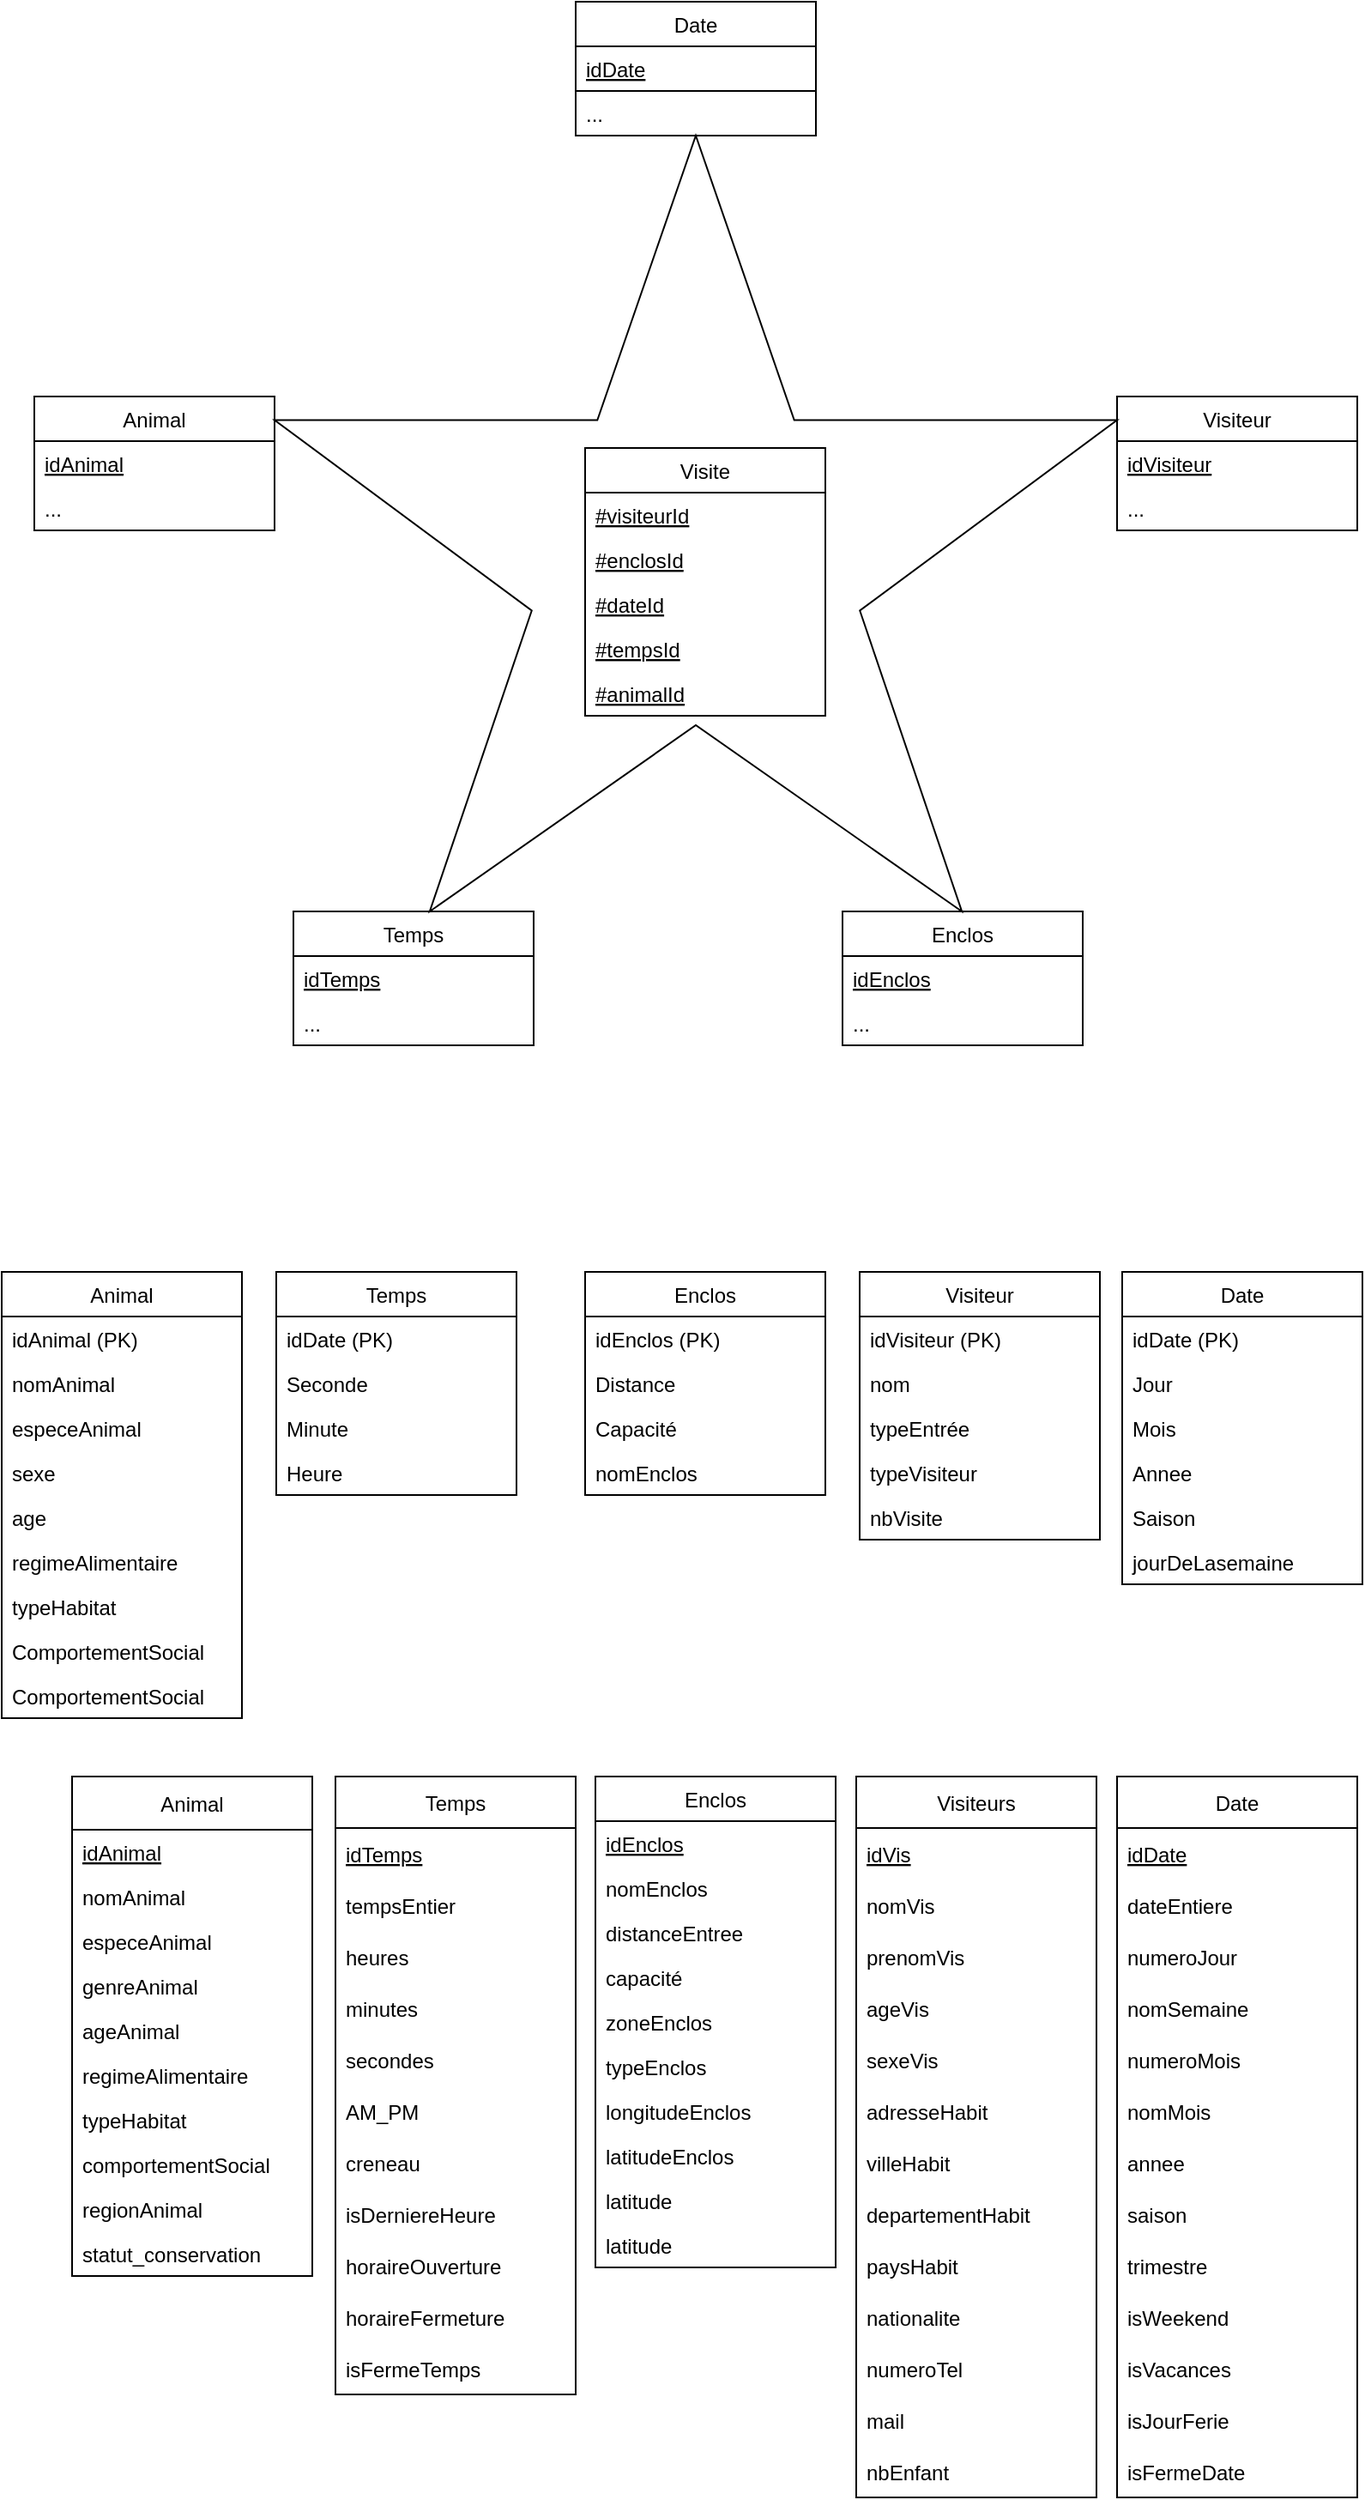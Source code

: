 <mxfile version="20.5.1" type="device"><diagram id="WjeRC_YlHoFSiE4CxA3s" name="Page-1"><mxGraphModel dx="951" dy="828" grid="0" gridSize="10" guides="1" tooltips="1" connect="1" arrows="1" fold="1" page="1" pageScale="1" pageWidth="827" pageHeight="1169" math="0" shadow="0"><root><mxCell id="0"/><mxCell id="1" parent="0"/><mxCell id="smk_McyCPcREbiRQaZVL-41" value="" style="verticalLabelPosition=bottom;verticalAlign=top;html=1;shape=mxgraph.basic.star" parent="1" vertex="1"><mxGeometry x="179" y="88" width="491" height="452" as="geometry"/></mxCell><mxCell id="smk_McyCPcREbiRQaZVL-1" value="Visite" style="swimlane;fontStyle=0;childLayout=stackLayout;horizontal=1;startSize=26;fillColor=none;horizontalStack=0;resizeParent=1;resizeParentMax=0;resizeLast=0;collapsible=1;marginBottom=0;" parent="1" vertex="1"><mxGeometry x="360" y="270" width="140" height="156" as="geometry"/></mxCell><mxCell id="smk_McyCPcREbiRQaZVL-2" value="#visiteurId" style="text;strokeColor=none;fillColor=none;align=left;verticalAlign=top;spacingLeft=4;spacingRight=4;overflow=hidden;rotatable=0;points=[[0,0.5],[1,0.5]];portConstraint=eastwest;fontStyle=4" parent="smk_McyCPcREbiRQaZVL-1" vertex="1"><mxGeometry y="26" width="140" height="26" as="geometry"/></mxCell><mxCell id="smk_McyCPcREbiRQaZVL-3" value="#enclosId" style="text;strokeColor=none;fillColor=none;align=left;verticalAlign=top;spacingLeft=4;spacingRight=4;overflow=hidden;rotatable=0;points=[[0,0.5],[1,0.5]];portConstraint=eastwest;fontStyle=4" parent="smk_McyCPcREbiRQaZVL-1" vertex="1"><mxGeometry y="52" width="140" height="26" as="geometry"/></mxCell><mxCell id="smk_McyCPcREbiRQaZVL-4" value="#dateId" style="text;strokeColor=none;fillColor=none;align=left;verticalAlign=top;spacingLeft=4;spacingRight=4;overflow=hidden;rotatable=0;points=[[0,0.5],[1,0.5]];portConstraint=eastwest;fontStyle=4" parent="smk_McyCPcREbiRQaZVL-1" vertex="1"><mxGeometry y="78" width="140" height="26" as="geometry"/></mxCell><mxCell id="smk_McyCPcREbiRQaZVL-39" value="#tempsId" style="text;strokeColor=none;fillColor=none;align=left;verticalAlign=top;spacingLeft=4;spacingRight=4;overflow=hidden;rotatable=0;points=[[0,0.5],[1,0.5]];portConstraint=eastwest;fontStyle=4" parent="smk_McyCPcREbiRQaZVL-1" vertex="1"><mxGeometry y="104" width="140" height="26" as="geometry"/></mxCell><mxCell id="smk_McyCPcREbiRQaZVL-40" value="#animalId" style="text;strokeColor=none;fillColor=none;align=left;verticalAlign=top;spacingLeft=4;spacingRight=4;overflow=hidden;rotatable=0;points=[[0,0.5],[1,0.5]];portConstraint=eastwest;fontStyle=4" parent="smk_McyCPcREbiRQaZVL-1" vertex="1"><mxGeometry y="130" width="140" height="26" as="geometry"/></mxCell><mxCell id="smk_McyCPcREbiRQaZVL-5" value="Animal" style="swimlane;fontStyle=0;childLayout=stackLayout;horizontal=1;startSize=26;fillColor=none;horizontalStack=0;resizeParent=1;resizeParentMax=0;resizeLast=0;collapsible=1;marginBottom=0;" parent="1" vertex="1"><mxGeometry x="39" y="240" width="140" height="78" as="geometry"><mxRectangle x="74" y="230" width="80" height="30" as="alternateBounds"/></mxGeometry></mxCell><mxCell id="smk_McyCPcREbiRQaZVL-6" value="idAnimal " style="text;strokeColor=none;fillColor=none;align=left;verticalAlign=top;spacingLeft=4;spacingRight=4;overflow=hidden;rotatable=0;points=[[0,0.5],[1,0.5]];portConstraint=eastwest;fontStyle=4" parent="smk_McyCPcREbiRQaZVL-5" vertex="1"><mxGeometry y="26" width="140" height="26" as="geometry"/></mxCell><mxCell id="smk_McyCPcREbiRQaZVL-76" value="..." style="text;strokeColor=none;fillColor=none;align=left;verticalAlign=top;spacingLeft=4;spacingRight=4;overflow=hidden;rotatable=0;points=[[0,0.5],[1,0.5]];portConstraint=eastwest;" parent="smk_McyCPcREbiRQaZVL-5" vertex="1"><mxGeometry y="52" width="140" height="26" as="geometry"/></mxCell><mxCell id="smk_McyCPcREbiRQaZVL-9" value="Visiteur" style="swimlane;fontStyle=0;childLayout=stackLayout;horizontal=1;startSize=26;fillColor=none;horizontalStack=0;resizeParent=1;resizeParentMax=0;resizeLast=0;collapsible=1;marginBottom=0;" parent="1" vertex="1"><mxGeometry x="670" y="240" width="140" height="78" as="geometry"/></mxCell><mxCell id="smk_McyCPcREbiRQaZVL-10" value="idVisiteur" style="text;strokeColor=none;fillColor=none;align=left;verticalAlign=top;spacingLeft=4;spacingRight=4;overflow=hidden;rotatable=0;points=[[0,0.5],[1,0.5]];portConstraint=eastwest;fontStyle=4" parent="smk_McyCPcREbiRQaZVL-9" vertex="1"><mxGeometry y="26" width="140" height="26" as="geometry"/></mxCell><mxCell id="smk_McyCPcREbiRQaZVL-11" value="..." style="text;strokeColor=none;fillColor=none;align=left;verticalAlign=top;spacingLeft=4;spacingRight=4;overflow=hidden;rotatable=0;points=[[0,0.5],[1,0.5]];portConstraint=eastwest;" parent="smk_McyCPcREbiRQaZVL-9" vertex="1"><mxGeometry y="52" width="140" height="26" as="geometry"/></mxCell><mxCell id="smk_McyCPcREbiRQaZVL-13" value="Enclos" style="swimlane;fontStyle=0;childLayout=stackLayout;horizontal=1;startSize=26;fillColor=none;horizontalStack=0;resizeParent=1;resizeParentMax=0;resizeLast=0;collapsible=1;marginBottom=0;" parent="1" vertex="1"><mxGeometry x="510" y="540" width="140" height="78" as="geometry"/></mxCell><mxCell id="smk_McyCPcREbiRQaZVL-14" value="idEnclos" style="text;strokeColor=none;fillColor=none;align=left;verticalAlign=top;spacingLeft=4;spacingRight=4;overflow=hidden;rotatable=0;points=[[0,0.5],[1,0.5]];portConstraint=eastwest;fontStyle=4" parent="smk_McyCPcREbiRQaZVL-13" vertex="1"><mxGeometry y="26" width="140" height="26" as="geometry"/></mxCell><mxCell id="smk_McyCPcREbiRQaZVL-16" value="..." style="text;strokeColor=none;fillColor=none;align=left;verticalAlign=top;spacingLeft=4;spacingRight=4;overflow=hidden;rotatable=0;points=[[0,0.5],[1,0.5]];portConstraint=eastwest;" parent="smk_McyCPcREbiRQaZVL-13" vertex="1"><mxGeometry y="52" width="140" height="26" as="geometry"/></mxCell><mxCell id="smk_McyCPcREbiRQaZVL-17" value="Temps" style="swimlane;fontStyle=0;childLayout=stackLayout;horizontal=1;startSize=26;fillColor=none;horizontalStack=0;resizeParent=1;resizeParentMax=0;resizeLast=0;collapsible=1;marginBottom=0;" parent="1" vertex="1"><mxGeometry x="190" y="540" width="140" height="78" as="geometry"/></mxCell><mxCell id="smk_McyCPcREbiRQaZVL-18" value="idTemps" style="text;strokeColor=none;fillColor=none;align=left;verticalAlign=top;spacingLeft=4;spacingRight=4;overflow=hidden;rotatable=0;points=[[0,0.5],[1,0.5]];portConstraint=eastwest;fontStyle=4" parent="smk_McyCPcREbiRQaZVL-17" vertex="1"><mxGeometry y="26" width="140" height="26" as="geometry"/></mxCell><mxCell id="smk_McyCPcREbiRQaZVL-19" value="..." style="text;strokeColor=none;fillColor=none;align=left;verticalAlign=top;spacingLeft=4;spacingRight=4;overflow=hidden;rotatable=0;points=[[0,0.5],[1,0.5]];portConstraint=eastwest;" parent="smk_McyCPcREbiRQaZVL-17" vertex="1"><mxGeometry y="52" width="140" height="26" as="geometry"/></mxCell><mxCell id="smk_McyCPcREbiRQaZVL-21" value="Date" style="swimlane;fontStyle=0;childLayout=stackLayout;horizontal=1;startSize=26;fillColor=none;horizontalStack=0;resizeParent=1;resizeParentMax=0;resizeLast=0;collapsible=1;marginBottom=0;" parent="1" vertex="1"><mxGeometry x="354.5" y="10" width="140" height="78" as="geometry"><mxRectangle x="550" y="20" width="70" height="30" as="alternateBounds"/></mxGeometry></mxCell><mxCell id="smk_McyCPcREbiRQaZVL-22" value="idDate" style="text;strokeColor=#000000;fillColor=none;align=left;verticalAlign=top;spacingLeft=4;spacingRight=4;overflow=hidden;rotatable=0;points=[[0,0.5],[1,0.5]];portConstraint=eastwest;fontStyle=4" parent="smk_McyCPcREbiRQaZVL-21" vertex="1"><mxGeometry y="26" width="140" height="26" as="geometry"/></mxCell><mxCell id="smk_McyCPcREbiRQaZVL-75" value="..." style="text;strokeColor=none;fillColor=none;align=left;verticalAlign=top;spacingLeft=4;spacingRight=4;overflow=hidden;rotatable=0;points=[[0,0.5],[1,0.5]];portConstraint=eastwest;" parent="smk_McyCPcREbiRQaZVL-21" vertex="1"><mxGeometry y="52" width="140" height="26" as="geometry"/></mxCell><mxCell id="smk_McyCPcREbiRQaZVL-42" value="Animal" style="swimlane;fontStyle=0;childLayout=stackLayout;horizontal=1;startSize=26;fillColor=none;horizontalStack=0;resizeParent=1;resizeParentMax=0;resizeLast=0;collapsible=1;marginBottom=0;" parent="1" vertex="1"><mxGeometry x="20" y="750" width="140" height="260" as="geometry"><mxRectangle x="74" y="230" width="80" height="30" as="alternateBounds"/></mxGeometry></mxCell><mxCell id="smk_McyCPcREbiRQaZVL-43" value="idAnimal (PK)                    " style="text;strokeColor=none;fillColor=none;align=left;verticalAlign=top;spacingLeft=4;spacingRight=4;overflow=hidden;rotatable=0;points=[[0,0.5],[1,0.5]];portConstraint=eastwest;" parent="smk_McyCPcREbiRQaZVL-42" vertex="1"><mxGeometry y="26" width="140" height="26" as="geometry"/></mxCell><mxCell id="smk_McyCPcREbiRQaZVL-44" value="nomAnimal        " style="text;strokeColor=none;fillColor=none;align=left;verticalAlign=top;spacingLeft=4;spacingRight=4;overflow=hidden;rotatable=0;points=[[0,0.5],[1,0.5]];portConstraint=eastwest;" parent="smk_McyCPcREbiRQaZVL-42" vertex="1"><mxGeometry y="52" width="140" height="26" as="geometry"/></mxCell><mxCell id="smk_McyCPcREbiRQaZVL-45" value="especeAnimal        " style="text;strokeColor=none;fillColor=none;align=left;verticalAlign=top;spacingLeft=4;spacingRight=4;overflow=hidden;rotatable=0;points=[[0,0.5],[1,0.5]];portConstraint=eastwest;" parent="smk_McyCPcREbiRQaZVL-42" vertex="1"><mxGeometry y="78" width="140" height="26" as="geometry"/></mxCell><mxCell id="smk_McyCPcREbiRQaZVL-46" value="sexe    " style="text;strokeColor=none;fillColor=none;align=left;verticalAlign=top;spacingLeft=4;spacingRight=4;overflow=hidden;rotatable=0;points=[[0,0.5],[1,0.5]];portConstraint=eastwest;" parent="smk_McyCPcREbiRQaZVL-42" vertex="1"><mxGeometry y="104" width="140" height="26" as="geometry"/></mxCell><mxCell id="smk_McyCPcREbiRQaZVL-47" value="age    " style="text;strokeColor=none;fillColor=none;align=left;verticalAlign=top;spacingLeft=4;spacingRight=4;overflow=hidden;rotatable=0;points=[[0,0.5],[1,0.5]];portConstraint=eastwest;" parent="smk_McyCPcREbiRQaZVL-42" vertex="1"><mxGeometry y="130" width="140" height="26" as="geometry"/></mxCell><mxCell id="smk_McyCPcREbiRQaZVL-48" value="regimeAlimentaire    " style="text;strokeColor=none;fillColor=none;align=left;verticalAlign=top;spacingLeft=4;spacingRight=4;overflow=hidden;rotatable=0;points=[[0,0.5],[1,0.5]];portConstraint=eastwest;" parent="smk_McyCPcREbiRQaZVL-42" vertex="1"><mxGeometry y="156" width="140" height="26" as="geometry"/></mxCell><mxCell id="smk_McyCPcREbiRQaZVL-49" value="typeHabitat" style="text;strokeColor=none;fillColor=none;align=left;verticalAlign=top;spacingLeft=4;spacingRight=4;overflow=hidden;rotatable=0;points=[[0,0.5],[1,0.5]];portConstraint=eastwest;" parent="smk_McyCPcREbiRQaZVL-42" vertex="1"><mxGeometry y="182" width="140" height="26" as="geometry"/></mxCell><mxCell id="smk_McyCPcREbiRQaZVL-50" value="ComportementSocial" style="text;strokeColor=none;fillColor=none;align=left;verticalAlign=top;spacingLeft=4;spacingRight=4;overflow=hidden;rotatable=0;points=[[0,0.5],[1,0.5]];portConstraint=eastwest;" parent="smk_McyCPcREbiRQaZVL-42" vertex="1"><mxGeometry y="208" width="140" height="26" as="geometry"/></mxCell><mxCell id="smk_McyCPcREbiRQaZVL-77" value="ComportementSocial" style="text;strokeColor=none;fillColor=none;align=left;verticalAlign=top;spacingLeft=4;spacingRight=4;overflow=hidden;rotatable=0;points=[[0,0.5],[1,0.5]];portConstraint=eastwest;" parent="smk_McyCPcREbiRQaZVL-42" vertex="1"><mxGeometry y="234" width="140" height="26" as="geometry"/></mxCell><mxCell id="smk_McyCPcREbiRQaZVL-51" value="Temps" style="swimlane;fontStyle=0;childLayout=stackLayout;horizontal=1;startSize=26;fillColor=none;horizontalStack=0;resizeParent=1;resizeParentMax=0;resizeLast=0;collapsible=1;marginBottom=0;" parent="1" vertex="1"><mxGeometry x="180" y="750" width="140" height="130" as="geometry"/></mxCell><mxCell id="smk_McyCPcREbiRQaZVL-52" value="idDate (PK)" style="text;strokeColor=none;fillColor=none;align=left;verticalAlign=top;spacingLeft=4;spacingRight=4;overflow=hidden;rotatable=0;points=[[0,0.5],[1,0.5]];portConstraint=eastwest;" parent="smk_McyCPcREbiRQaZVL-51" vertex="1"><mxGeometry y="26" width="140" height="26" as="geometry"/></mxCell><mxCell id="smk_McyCPcREbiRQaZVL-53" value="Seconde    " style="text;strokeColor=none;fillColor=none;align=left;verticalAlign=top;spacingLeft=4;spacingRight=4;overflow=hidden;rotatable=0;points=[[0,0.5],[1,0.5]];portConstraint=eastwest;" parent="smk_McyCPcREbiRQaZVL-51" vertex="1"><mxGeometry y="52" width="140" height="26" as="geometry"/></mxCell><mxCell id="smk_McyCPcREbiRQaZVL-54" value="Minute" style="text;strokeColor=none;fillColor=none;align=left;verticalAlign=top;spacingLeft=4;spacingRight=4;overflow=hidden;rotatable=0;points=[[0,0.5],[1,0.5]];portConstraint=eastwest;" parent="smk_McyCPcREbiRQaZVL-51" vertex="1"><mxGeometry y="78" width="140" height="26" as="geometry"/></mxCell><mxCell id="smk_McyCPcREbiRQaZVL-55" value="Heure" style="text;strokeColor=none;fillColor=none;align=left;verticalAlign=top;spacingLeft=4;spacingRight=4;overflow=hidden;rotatable=0;points=[[0,0.5],[1,0.5]];portConstraint=eastwest;" parent="smk_McyCPcREbiRQaZVL-51" vertex="1"><mxGeometry y="104" width="140" height="26" as="geometry"/></mxCell><mxCell id="smk_McyCPcREbiRQaZVL-56" value="Enclos" style="swimlane;fontStyle=0;childLayout=stackLayout;horizontal=1;startSize=26;fillColor=none;horizontalStack=0;resizeParent=1;resizeParentMax=0;resizeLast=0;collapsible=1;marginBottom=0;" parent="1" vertex="1"><mxGeometry x="360" y="750" width="140" height="130" as="geometry"/></mxCell><mxCell id="smk_McyCPcREbiRQaZVL-57" value="idEnclos (PK)" style="text;strokeColor=none;fillColor=none;align=left;verticalAlign=top;spacingLeft=4;spacingRight=4;overflow=hidden;rotatable=0;points=[[0,0.5],[1,0.5]];portConstraint=eastwest;" parent="smk_McyCPcREbiRQaZVL-56" vertex="1"><mxGeometry y="26" width="140" height="26" as="geometry"/></mxCell><mxCell id="smk_McyCPcREbiRQaZVL-58" value="Distance" style="text;strokeColor=none;fillColor=none;align=left;verticalAlign=top;spacingLeft=4;spacingRight=4;overflow=hidden;rotatable=0;points=[[0,0.5],[1,0.5]];portConstraint=eastwest;" parent="smk_McyCPcREbiRQaZVL-56" vertex="1"><mxGeometry y="52" width="140" height="26" as="geometry"/></mxCell><mxCell id="smk_McyCPcREbiRQaZVL-59" value="Capacité" style="text;strokeColor=none;fillColor=none;align=left;verticalAlign=top;spacingLeft=4;spacingRight=4;overflow=hidden;rotatable=0;points=[[0,0.5],[1,0.5]];portConstraint=eastwest;" parent="smk_McyCPcREbiRQaZVL-56" vertex="1"><mxGeometry y="78" width="140" height="26" as="geometry"/></mxCell><mxCell id="smk_McyCPcREbiRQaZVL-60" value="nomEnclos" style="text;strokeColor=none;fillColor=none;align=left;verticalAlign=top;spacingLeft=4;spacingRight=4;overflow=hidden;rotatable=0;points=[[0,0.5],[1,0.5]];portConstraint=eastwest;" parent="smk_McyCPcREbiRQaZVL-56" vertex="1"><mxGeometry y="104" width="140" height="26" as="geometry"/></mxCell><mxCell id="smk_McyCPcREbiRQaZVL-61" value="Visiteur" style="swimlane;fontStyle=0;childLayout=stackLayout;horizontal=1;startSize=26;fillColor=none;horizontalStack=0;resizeParent=1;resizeParentMax=0;resizeLast=0;collapsible=1;marginBottom=0;" parent="1" vertex="1"><mxGeometry x="520" y="750" width="140" height="156" as="geometry"/></mxCell><mxCell id="smk_McyCPcREbiRQaZVL-62" value="idVisiteur (PK)" style="text;strokeColor=none;fillColor=none;align=left;verticalAlign=top;spacingLeft=4;spacingRight=4;overflow=hidden;rotatable=0;points=[[0,0.5],[1,0.5]];portConstraint=eastwest;" parent="smk_McyCPcREbiRQaZVL-61" vertex="1"><mxGeometry y="26" width="140" height="26" as="geometry"/></mxCell><mxCell id="smk_McyCPcREbiRQaZVL-63" value="nom" style="text;strokeColor=none;fillColor=none;align=left;verticalAlign=top;spacingLeft=4;spacingRight=4;overflow=hidden;rotatable=0;points=[[0,0.5],[1,0.5]];portConstraint=eastwest;" parent="smk_McyCPcREbiRQaZVL-61" vertex="1"><mxGeometry y="52" width="140" height="26" as="geometry"/></mxCell><mxCell id="smk_McyCPcREbiRQaZVL-64" value="typeEntrée" style="text;strokeColor=none;fillColor=none;align=left;verticalAlign=top;spacingLeft=4;spacingRight=4;overflow=hidden;rotatable=0;points=[[0,0.5],[1,0.5]];portConstraint=eastwest;" parent="smk_McyCPcREbiRQaZVL-61" vertex="1"><mxGeometry y="78" width="140" height="26" as="geometry"/></mxCell><mxCell id="smk_McyCPcREbiRQaZVL-65" value="typeVisiteur" style="text;strokeColor=none;fillColor=none;align=left;verticalAlign=top;spacingLeft=4;spacingRight=4;overflow=hidden;rotatable=0;points=[[0,0.5],[1,0.5]];portConstraint=eastwest;" parent="smk_McyCPcREbiRQaZVL-61" vertex="1"><mxGeometry y="104" width="140" height="26" as="geometry"/></mxCell><mxCell id="smk_McyCPcREbiRQaZVL-66" value="nbVisite" style="text;strokeColor=none;fillColor=none;align=left;verticalAlign=top;spacingLeft=4;spacingRight=4;overflow=hidden;rotatable=0;points=[[0,0.5],[1,0.5]];portConstraint=eastwest;" parent="smk_McyCPcREbiRQaZVL-61" vertex="1"><mxGeometry y="130" width="140" height="26" as="geometry"/></mxCell><mxCell id="smk_McyCPcREbiRQaZVL-67" value="Date" style="swimlane;fontStyle=0;childLayout=stackLayout;horizontal=1;startSize=26;fillColor=none;horizontalStack=0;resizeParent=1;resizeParentMax=0;resizeLast=0;collapsible=1;marginBottom=0;" parent="1" vertex="1"><mxGeometry x="673" y="750" width="140" height="182" as="geometry"><mxRectangle x="550" y="20" width="70" height="30" as="alternateBounds"/></mxGeometry></mxCell><mxCell id="smk_McyCPcREbiRQaZVL-68" value="idDate (PK)" style="text;strokeColor=none;fillColor=none;align=left;verticalAlign=top;spacingLeft=4;spacingRight=4;overflow=hidden;rotatable=0;points=[[0,0.5],[1,0.5]];portConstraint=eastwest;" parent="smk_McyCPcREbiRQaZVL-67" vertex="1"><mxGeometry y="26" width="140" height="26" as="geometry"/></mxCell><mxCell id="smk_McyCPcREbiRQaZVL-69" value="Jour" style="text;strokeColor=none;fillColor=none;align=left;verticalAlign=top;spacingLeft=4;spacingRight=4;overflow=hidden;rotatable=0;points=[[0,0.5],[1,0.5]];portConstraint=eastwest;" parent="smk_McyCPcREbiRQaZVL-67" vertex="1"><mxGeometry y="52" width="140" height="26" as="geometry"/></mxCell><mxCell id="smk_McyCPcREbiRQaZVL-70" value="Mois" style="text;strokeColor=none;fillColor=none;align=left;verticalAlign=top;spacingLeft=4;spacingRight=4;overflow=hidden;rotatable=0;points=[[0,0.5],[1,0.5]];portConstraint=eastwest;" parent="smk_McyCPcREbiRQaZVL-67" vertex="1"><mxGeometry y="78" width="140" height="26" as="geometry"/></mxCell><mxCell id="smk_McyCPcREbiRQaZVL-71" value="Annee" style="text;strokeColor=none;fillColor=none;align=left;verticalAlign=top;spacingLeft=4;spacingRight=4;overflow=hidden;rotatable=0;points=[[0,0.5],[1,0.5]];portConstraint=eastwest;" parent="smk_McyCPcREbiRQaZVL-67" vertex="1"><mxGeometry y="104" width="140" height="26" as="geometry"/></mxCell><mxCell id="smk_McyCPcREbiRQaZVL-72" value="Saison" style="text;strokeColor=none;fillColor=none;align=left;verticalAlign=top;spacingLeft=4;spacingRight=4;overflow=hidden;rotatable=0;points=[[0,0.5],[1,0.5]];portConstraint=eastwest;" parent="smk_McyCPcREbiRQaZVL-67" vertex="1"><mxGeometry y="130" width="140" height="26" as="geometry"/></mxCell><mxCell id="smk_McyCPcREbiRQaZVL-73" value="jourDeLasemaine" style="text;strokeColor=none;fillColor=none;align=left;verticalAlign=top;spacingLeft=4;spacingRight=4;overflow=hidden;rotatable=0;points=[[0,0.5],[1,0.5]];portConstraint=eastwest;" parent="smk_McyCPcREbiRQaZVL-67" vertex="1"><mxGeometry y="156" width="140" height="26" as="geometry"/></mxCell><mxCell id="XWoLZw1tK3ANZWXKxOsV-2" value="Date" style="swimlane;fontStyle=0;childLayout=stackLayout;horizontal=1;startSize=30;horizontalStack=0;resizeParent=1;resizeParentMax=0;resizeLast=0;collapsible=1;marginBottom=0;" vertex="1" parent="1"><mxGeometry x="670" y="1044" width="140" height="420" as="geometry"/></mxCell><mxCell id="XWoLZw1tK3ANZWXKxOsV-3" value="idDate" style="text;strokeColor=none;fillColor=none;align=left;verticalAlign=middle;spacingLeft=4;spacingRight=4;overflow=hidden;points=[[0,0.5],[1,0.5]];portConstraint=eastwest;rotatable=0;fontStyle=4" vertex="1" parent="XWoLZw1tK3ANZWXKxOsV-2"><mxGeometry y="30" width="140" height="30" as="geometry"/></mxCell><mxCell id="XWoLZw1tK3ANZWXKxOsV-4" value="dateEntiere" style="text;strokeColor=none;fillColor=none;align=left;verticalAlign=middle;spacingLeft=4;spacingRight=4;overflow=hidden;points=[[0,0.5],[1,0.5]];portConstraint=eastwest;rotatable=0;fontStyle=0" vertex="1" parent="XWoLZw1tK3ANZWXKxOsV-2"><mxGeometry y="60" width="140" height="30" as="geometry"/></mxCell><mxCell id="XWoLZw1tK3ANZWXKxOsV-5" value="numeroJour" style="text;strokeColor=none;fillColor=none;align=left;verticalAlign=middle;spacingLeft=4;spacingRight=4;overflow=hidden;points=[[0,0.5],[1,0.5]];portConstraint=eastwest;rotatable=0;" vertex="1" parent="XWoLZw1tK3ANZWXKxOsV-2"><mxGeometry y="90" width="140" height="30" as="geometry"/></mxCell><mxCell id="XWoLZw1tK3ANZWXKxOsV-6" value="nomSemaine" style="text;strokeColor=none;fillColor=none;align=left;verticalAlign=middle;spacingLeft=4;spacingRight=4;overflow=hidden;points=[[0,0.5],[1,0.5]];portConstraint=eastwest;rotatable=0;" vertex="1" parent="XWoLZw1tK3ANZWXKxOsV-2"><mxGeometry y="120" width="140" height="30" as="geometry"/></mxCell><mxCell id="XWoLZw1tK3ANZWXKxOsV-7" value="numeroMois" style="text;strokeColor=none;fillColor=none;align=left;verticalAlign=middle;spacingLeft=4;spacingRight=4;overflow=hidden;points=[[0,0.5],[1,0.5]];portConstraint=eastwest;rotatable=0;" vertex="1" parent="XWoLZw1tK3ANZWXKxOsV-2"><mxGeometry y="150" width="140" height="30" as="geometry"/></mxCell><mxCell id="XWoLZw1tK3ANZWXKxOsV-8" value="nomMois" style="text;strokeColor=none;fillColor=none;align=left;verticalAlign=middle;spacingLeft=4;spacingRight=4;overflow=hidden;points=[[0,0.5],[1,0.5]];portConstraint=eastwest;rotatable=0;" vertex="1" parent="XWoLZw1tK3ANZWXKxOsV-2"><mxGeometry y="180" width="140" height="30" as="geometry"/></mxCell><mxCell id="XWoLZw1tK3ANZWXKxOsV-9" value="annee" style="text;strokeColor=none;fillColor=none;align=left;verticalAlign=middle;spacingLeft=4;spacingRight=4;overflow=hidden;points=[[0,0.5],[1,0.5]];portConstraint=eastwest;rotatable=0;" vertex="1" parent="XWoLZw1tK3ANZWXKxOsV-2"><mxGeometry y="210" width="140" height="30" as="geometry"/></mxCell><mxCell id="XWoLZw1tK3ANZWXKxOsV-10" value="saison" style="text;strokeColor=none;fillColor=none;align=left;verticalAlign=middle;spacingLeft=4;spacingRight=4;overflow=hidden;points=[[0,0.5],[1,0.5]];portConstraint=eastwest;rotatable=0;" vertex="1" parent="XWoLZw1tK3ANZWXKxOsV-2"><mxGeometry y="240" width="140" height="30" as="geometry"/></mxCell><mxCell id="XWoLZw1tK3ANZWXKxOsV-11" value="trimestre" style="text;strokeColor=none;fillColor=none;align=left;verticalAlign=middle;spacingLeft=4;spacingRight=4;overflow=hidden;points=[[0,0.5],[1,0.5]];portConstraint=eastwest;rotatable=0;" vertex="1" parent="XWoLZw1tK3ANZWXKxOsV-2"><mxGeometry y="270" width="140" height="30" as="geometry"/></mxCell><mxCell id="XWoLZw1tK3ANZWXKxOsV-12" value="isWeekend" style="text;strokeColor=none;fillColor=none;align=left;verticalAlign=middle;spacingLeft=4;spacingRight=4;overflow=hidden;points=[[0,0.5],[1,0.5]];portConstraint=eastwest;rotatable=0;" vertex="1" parent="XWoLZw1tK3ANZWXKxOsV-2"><mxGeometry y="300" width="140" height="30" as="geometry"/></mxCell><mxCell id="XWoLZw1tK3ANZWXKxOsV-13" value="isVacances" style="text;strokeColor=none;fillColor=none;align=left;verticalAlign=middle;spacingLeft=4;spacingRight=4;overflow=hidden;points=[[0,0.5],[1,0.5]];portConstraint=eastwest;rotatable=0;" vertex="1" parent="XWoLZw1tK3ANZWXKxOsV-2"><mxGeometry y="330" width="140" height="30" as="geometry"/></mxCell><mxCell id="XWoLZw1tK3ANZWXKxOsV-14" value="isJourFerie" style="text;strokeColor=none;fillColor=none;align=left;verticalAlign=middle;spacingLeft=4;spacingRight=4;overflow=hidden;points=[[0,0.5],[1,0.5]];portConstraint=eastwest;rotatable=0;" vertex="1" parent="XWoLZw1tK3ANZWXKxOsV-2"><mxGeometry y="360" width="140" height="30" as="geometry"/></mxCell><mxCell id="XWoLZw1tK3ANZWXKxOsV-15" value="isFermeDate" style="text;strokeColor=none;fillColor=none;align=left;verticalAlign=middle;spacingLeft=4;spacingRight=4;overflow=hidden;points=[[0,0.5],[1,0.5]];portConstraint=eastwest;rotatable=0;" vertex="1" parent="XWoLZw1tK3ANZWXKxOsV-2"><mxGeometry y="390" width="140" height="30" as="geometry"/></mxCell><mxCell id="XWoLZw1tK3ANZWXKxOsV-16" value="Temps" style="swimlane;fontStyle=0;childLayout=stackLayout;horizontal=1;startSize=30;horizontalStack=0;resizeParent=1;resizeParentMax=0;resizeLast=0;collapsible=1;marginBottom=0;" vertex="1" parent="1"><mxGeometry x="214.5" y="1044" width="140" height="360" as="geometry"/></mxCell><mxCell id="XWoLZw1tK3ANZWXKxOsV-17" value="idTemps" style="text;strokeColor=none;fillColor=none;align=left;verticalAlign=middle;spacingLeft=4;spacingRight=4;overflow=hidden;points=[[0,0.5],[1,0.5]];portConstraint=eastwest;rotatable=0;fontStyle=4" vertex="1" parent="XWoLZw1tK3ANZWXKxOsV-16"><mxGeometry y="30" width="140" height="30" as="geometry"/></mxCell><mxCell id="XWoLZw1tK3ANZWXKxOsV-18" value="tempsEntier" style="text;strokeColor=none;fillColor=none;align=left;verticalAlign=middle;spacingLeft=4;spacingRight=4;overflow=hidden;points=[[0,0.5],[1,0.5]];portConstraint=eastwest;rotatable=0;" vertex="1" parent="XWoLZw1tK3ANZWXKxOsV-16"><mxGeometry y="60" width="140" height="30" as="geometry"/></mxCell><mxCell id="XWoLZw1tK3ANZWXKxOsV-19" value="heures" style="text;strokeColor=none;fillColor=none;align=left;verticalAlign=middle;spacingLeft=4;spacingRight=4;overflow=hidden;points=[[0,0.5],[1,0.5]];portConstraint=eastwest;rotatable=0;" vertex="1" parent="XWoLZw1tK3ANZWXKxOsV-16"><mxGeometry y="90" width="140" height="30" as="geometry"/></mxCell><mxCell id="XWoLZw1tK3ANZWXKxOsV-20" value="minutes" style="text;strokeColor=none;fillColor=none;align=left;verticalAlign=middle;spacingLeft=4;spacingRight=4;overflow=hidden;points=[[0,0.5],[1,0.5]];portConstraint=eastwest;rotatable=0;" vertex="1" parent="XWoLZw1tK3ANZWXKxOsV-16"><mxGeometry y="120" width="140" height="30" as="geometry"/></mxCell><mxCell id="XWoLZw1tK3ANZWXKxOsV-21" value="secondes" style="text;strokeColor=none;fillColor=none;align=left;verticalAlign=middle;spacingLeft=4;spacingRight=4;overflow=hidden;points=[[0,0.5],[1,0.5]];portConstraint=eastwest;rotatable=0;" vertex="1" parent="XWoLZw1tK3ANZWXKxOsV-16"><mxGeometry y="150" width="140" height="30" as="geometry"/></mxCell><mxCell id="XWoLZw1tK3ANZWXKxOsV-22" value="AM_PM" style="text;strokeColor=none;fillColor=none;align=left;verticalAlign=middle;spacingLeft=4;spacingRight=4;overflow=hidden;points=[[0,0.5],[1,0.5]];portConstraint=eastwest;rotatable=0;" vertex="1" parent="XWoLZw1tK3ANZWXKxOsV-16"><mxGeometry y="180" width="140" height="30" as="geometry"/></mxCell><mxCell id="XWoLZw1tK3ANZWXKxOsV-23" value="creneau" style="text;strokeColor=none;fillColor=none;align=left;verticalAlign=middle;spacingLeft=4;spacingRight=4;overflow=hidden;points=[[0,0.5],[1,0.5]];portConstraint=eastwest;rotatable=0;" vertex="1" parent="XWoLZw1tK3ANZWXKxOsV-16"><mxGeometry y="210" width="140" height="30" as="geometry"/></mxCell><mxCell id="XWoLZw1tK3ANZWXKxOsV-24" value="isDerniereHeure" style="text;strokeColor=none;fillColor=none;align=left;verticalAlign=middle;spacingLeft=4;spacingRight=4;overflow=hidden;points=[[0,0.5],[1,0.5]];portConstraint=eastwest;rotatable=0;" vertex="1" parent="XWoLZw1tK3ANZWXKxOsV-16"><mxGeometry y="240" width="140" height="30" as="geometry"/></mxCell><mxCell id="XWoLZw1tK3ANZWXKxOsV-25" value="horaireOuverture" style="text;strokeColor=none;fillColor=none;align=left;verticalAlign=middle;spacingLeft=4;spacingRight=4;overflow=hidden;points=[[0,0.5],[1,0.5]];portConstraint=eastwest;rotatable=0;" vertex="1" parent="XWoLZw1tK3ANZWXKxOsV-16"><mxGeometry y="270" width="140" height="30" as="geometry"/></mxCell><mxCell id="XWoLZw1tK3ANZWXKxOsV-26" value="horaireFermeture" style="text;strokeColor=none;fillColor=none;align=left;verticalAlign=middle;spacingLeft=4;spacingRight=4;overflow=hidden;points=[[0,0.5],[1,0.5]];portConstraint=eastwest;rotatable=0;" vertex="1" parent="XWoLZw1tK3ANZWXKxOsV-16"><mxGeometry y="300" width="140" height="30" as="geometry"/></mxCell><mxCell id="XWoLZw1tK3ANZWXKxOsV-27" value="isFermeTemps" style="text;strokeColor=none;fillColor=none;align=left;verticalAlign=middle;spacingLeft=4;spacingRight=4;overflow=hidden;points=[[0,0.5],[1,0.5]];portConstraint=eastwest;rotatable=0;" vertex="1" parent="XWoLZw1tK3ANZWXKxOsV-16"><mxGeometry y="330" width="140" height="30" as="geometry"/></mxCell><mxCell id="XWoLZw1tK3ANZWXKxOsV-28" value="Enclos" style="swimlane;fontStyle=0;childLayout=stackLayout;horizontal=1;startSize=26;fillColor=none;horizontalStack=0;resizeParent=1;resizeParentMax=0;resizeLast=0;collapsible=1;marginBottom=0;" vertex="1" parent="1"><mxGeometry x="366" y="1044" width="140" height="286" as="geometry"/></mxCell><mxCell id="XWoLZw1tK3ANZWXKxOsV-29" value="idEnclos" style="text;strokeColor=none;fillColor=none;align=left;verticalAlign=top;spacingLeft=4;spacingRight=4;overflow=hidden;rotatable=0;points=[[0,0.5],[1,0.5]];portConstraint=eastwest;fontStyle=4" vertex="1" parent="XWoLZw1tK3ANZWXKxOsV-28"><mxGeometry y="26" width="140" height="26" as="geometry"/></mxCell><mxCell id="XWoLZw1tK3ANZWXKxOsV-32" value="nomEnclos" style="text;strokeColor=none;fillColor=none;align=left;verticalAlign=top;spacingLeft=4;spacingRight=4;overflow=hidden;rotatable=0;points=[[0,0.5],[1,0.5]];portConstraint=eastwest;" vertex="1" parent="XWoLZw1tK3ANZWXKxOsV-28"><mxGeometry y="52" width="140" height="26" as="geometry"/></mxCell><mxCell id="XWoLZw1tK3ANZWXKxOsV-30" value="distanceEntree" style="text;strokeColor=none;fillColor=none;align=left;verticalAlign=top;spacingLeft=4;spacingRight=4;overflow=hidden;rotatable=0;points=[[0,0.5],[1,0.5]];portConstraint=eastwest;" vertex="1" parent="XWoLZw1tK3ANZWXKxOsV-28"><mxGeometry y="78" width="140" height="26" as="geometry"/></mxCell><mxCell id="XWoLZw1tK3ANZWXKxOsV-31" value="capacité" style="text;strokeColor=none;fillColor=none;align=left;verticalAlign=top;spacingLeft=4;spacingRight=4;overflow=hidden;rotatable=0;points=[[0,0.5],[1,0.5]];portConstraint=eastwest;" vertex="1" parent="XWoLZw1tK3ANZWXKxOsV-28"><mxGeometry y="104" width="140" height="26" as="geometry"/></mxCell><mxCell id="XWoLZw1tK3ANZWXKxOsV-33" value="zoneEnclos" style="text;strokeColor=none;fillColor=none;align=left;verticalAlign=top;spacingLeft=4;spacingRight=4;overflow=hidden;rotatable=0;points=[[0,0.5],[1,0.5]];portConstraint=eastwest;" vertex="1" parent="XWoLZw1tK3ANZWXKxOsV-28"><mxGeometry y="130" width="140" height="26" as="geometry"/></mxCell><mxCell id="XWoLZw1tK3ANZWXKxOsV-34" value="typeEnclos" style="text;strokeColor=none;fillColor=none;align=left;verticalAlign=top;spacingLeft=4;spacingRight=4;overflow=hidden;rotatable=0;points=[[0,0.5],[1,0.5]];portConstraint=eastwest;" vertex="1" parent="XWoLZw1tK3ANZWXKxOsV-28"><mxGeometry y="156" width="140" height="26" as="geometry"/></mxCell><mxCell id="XWoLZw1tK3ANZWXKxOsV-36" value="longitudeEnclos" style="text;strokeColor=none;fillColor=none;align=left;verticalAlign=top;spacingLeft=4;spacingRight=4;overflow=hidden;rotatable=0;points=[[0,0.5],[1,0.5]];portConstraint=eastwest;" vertex="1" parent="XWoLZw1tK3ANZWXKxOsV-28"><mxGeometry y="182" width="140" height="26" as="geometry"/></mxCell><mxCell id="XWoLZw1tK3ANZWXKxOsV-37" value="latitudeEnclos" style="text;strokeColor=none;fillColor=none;align=left;verticalAlign=top;spacingLeft=4;spacingRight=4;overflow=hidden;rotatable=0;points=[[0,0.5],[1,0.5]];portConstraint=eastwest;" vertex="1" parent="XWoLZw1tK3ANZWXKxOsV-28"><mxGeometry y="208" width="140" height="26" as="geometry"/></mxCell><mxCell id="XWoLZw1tK3ANZWXKxOsV-38" value="latitude" style="text;strokeColor=none;fillColor=none;align=left;verticalAlign=top;spacingLeft=4;spacingRight=4;overflow=hidden;rotatable=0;points=[[0,0.5],[1,0.5]];portConstraint=eastwest;" vertex="1" parent="XWoLZw1tK3ANZWXKxOsV-28"><mxGeometry y="234" width="140" height="26" as="geometry"/></mxCell><mxCell id="XWoLZw1tK3ANZWXKxOsV-39" value="latitude" style="text;strokeColor=none;fillColor=none;align=left;verticalAlign=top;spacingLeft=4;spacingRight=4;overflow=hidden;rotatable=0;points=[[0,0.5],[1,0.5]];portConstraint=eastwest;" vertex="1" parent="XWoLZw1tK3ANZWXKxOsV-28"><mxGeometry y="260" width="140" height="26" as="geometry"/></mxCell><mxCell id="XWoLZw1tK3ANZWXKxOsV-40" value="Animal" style="swimlane;fontStyle=0;childLayout=stackLayout;horizontal=1;startSize=31;fillColor=none;horizontalStack=0;resizeParent=1;resizeParentMax=0;resizeLast=0;collapsible=1;marginBottom=0;" vertex="1" parent="1"><mxGeometry x="61" y="1044" width="140" height="291" as="geometry"><mxRectangle x="74" y="230" width="80" height="30" as="alternateBounds"/></mxGeometry></mxCell><mxCell id="XWoLZw1tK3ANZWXKxOsV-41" value="idAnimal" style="text;strokeColor=none;fillColor=none;align=left;verticalAlign=top;spacingLeft=4;spacingRight=4;overflow=hidden;rotatable=0;points=[[0,0.5],[1,0.5]];portConstraint=eastwest;fontStyle=4" vertex="1" parent="XWoLZw1tK3ANZWXKxOsV-40"><mxGeometry y="31" width="140" height="26" as="geometry"/></mxCell><mxCell id="XWoLZw1tK3ANZWXKxOsV-42" value="nomAnimal        " style="text;strokeColor=none;fillColor=none;align=left;verticalAlign=top;spacingLeft=4;spacingRight=4;overflow=hidden;rotatable=0;points=[[0,0.5],[1,0.5]];portConstraint=eastwest;" vertex="1" parent="XWoLZw1tK3ANZWXKxOsV-40"><mxGeometry y="57" width="140" height="26" as="geometry"/></mxCell><mxCell id="XWoLZw1tK3ANZWXKxOsV-43" value="especeAnimal        " style="text;strokeColor=none;fillColor=none;align=left;verticalAlign=top;spacingLeft=4;spacingRight=4;overflow=hidden;rotatable=0;points=[[0,0.5],[1,0.5]];portConstraint=eastwest;" vertex="1" parent="XWoLZw1tK3ANZWXKxOsV-40"><mxGeometry y="83" width="140" height="26" as="geometry"/></mxCell><mxCell id="XWoLZw1tK3ANZWXKxOsV-44" value="genreAnimal" style="text;strokeColor=none;fillColor=none;align=left;verticalAlign=top;spacingLeft=4;spacingRight=4;overflow=hidden;rotatable=0;points=[[0,0.5],[1,0.5]];portConstraint=eastwest;" vertex="1" parent="XWoLZw1tK3ANZWXKxOsV-40"><mxGeometry y="109" width="140" height="26" as="geometry"/></mxCell><mxCell id="XWoLZw1tK3ANZWXKxOsV-45" value="ageAnimal" style="text;strokeColor=none;fillColor=none;align=left;verticalAlign=top;spacingLeft=4;spacingRight=4;overflow=hidden;rotatable=0;points=[[0,0.5],[1,0.5]];portConstraint=eastwest;" vertex="1" parent="XWoLZw1tK3ANZWXKxOsV-40"><mxGeometry y="135" width="140" height="26" as="geometry"/></mxCell><mxCell id="XWoLZw1tK3ANZWXKxOsV-46" value="regimeAlimentaire    " style="text;strokeColor=none;fillColor=none;align=left;verticalAlign=top;spacingLeft=4;spacingRight=4;overflow=hidden;rotatable=0;points=[[0,0.5],[1,0.5]];portConstraint=eastwest;" vertex="1" parent="XWoLZw1tK3ANZWXKxOsV-40"><mxGeometry y="161" width="140" height="26" as="geometry"/></mxCell><mxCell id="XWoLZw1tK3ANZWXKxOsV-47" value="typeHabitat" style="text;strokeColor=none;fillColor=none;align=left;verticalAlign=top;spacingLeft=4;spacingRight=4;overflow=hidden;rotatable=0;points=[[0,0.5],[1,0.5]];portConstraint=eastwest;" vertex="1" parent="XWoLZw1tK3ANZWXKxOsV-40"><mxGeometry y="187" width="140" height="26" as="geometry"/></mxCell><mxCell id="XWoLZw1tK3ANZWXKxOsV-48" value="comportementSocial" style="text;strokeColor=none;fillColor=none;align=left;verticalAlign=top;spacingLeft=4;spacingRight=4;overflow=hidden;rotatable=0;points=[[0,0.5],[1,0.5]];portConstraint=eastwest;" vertex="1" parent="XWoLZw1tK3ANZWXKxOsV-40"><mxGeometry y="213" width="140" height="26" as="geometry"/></mxCell><mxCell id="XWoLZw1tK3ANZWXKxOsV-49" value="regionAnimal" style="text;strokeColor=none;fillColor=none;align=left;verticalAlign=top;spacingLeft=4;spacingRight=4;overflow=hidden;rotatable=0;points=[[0,0.5],[1,0.5]];portConstraint=eastwest;" vertex="1" parent="XWoLZw1tK3ANZWXKxOsV-40"><mxGeometry y="239" width="140" height="26" as="geometry"/></mxCell><mxCell id="XWoLZw1tK3ANZWXKxOsV-70" value="statut_conservation" style="text;strokeColor=none;fillColor=none;align=left;verticalAlign=top;spacingLeft=4;spacingRight=4;overflow=hidden;rotatable=0;points=[[0,0.5],[1,0.5]];portConstraint=eastwest;" vertex="1" parent="XWoLZw1tK3ANZWXKxOsV-40"><mxGeometry y="265" width="140" height="26" as="geometry"/></mxCell><mxCell id="XWoLZw1tK3ANZWXKxOsV-56" value="Visiteurs" style="swimlane;fontStyle=0;childLayout=stackLayout;horizontal=1;startSize=30;horizontalStack=0;resizeParent=1;resizeParentMax=0;resizeLast=0;collapsible=1;marginBottom=0;" vertex="1" parent="1"><mxGeometry x="518" y="1044" width="140" height="420" as="geometry"/></mxCell><mxCell id="XWoLZw1tK3ANZWXKxOsV-57" value="idVis" style="text;strokeColor=none;fillColor=none;align=left;verticalAlign=middle;spacingLeft=4;spacingRight=4;overflow=hidden;points=[[0,0.5],[1,0.5]];portConstraint=eastwest;rotatable=0;fontStyle=4" vertex="1" parent="XWoLZw1tK3ANZWXKxOsV-56"><mxGeometry y="30" width="140" height="30" as="geometry"/></mxCell><mxCell id="XWoLZw1tK3ANZWXKxOsV-58" value="nomVis" style="text;strokeColor=none;fillColor=none;align=left;verticalAlign=middle;spacingLeft=4;spacingRight=4;overflow=hidden;points=[[0,0.5],[1,0.5]];portConstraint=eastwest;rotatable=0;" vertex="1" parent="XWoLZw1tK3ANZWXKxOsV-56"><mxGeometry y="60" width="140" height="30" as="geometry"/></mxCell><mxCell id="XWoLZw1tK3ANZWXKxOsV-59" value="prenomVis" style="text;strokeColor=none;fillColor=none;align=left;verticalAlign=middle;spacingLeft=4;spacingRight=4;overflow=hidden;points=[[0,0.5],[1,0.5]];portConstraint=eastwest;rotatable=0;" vertex="1" parent="XWoLZw1tK3ANZWXKxOsV-56"><mxGeometry y="90" width="140" height="30" as="geometry"/></mxCell><mxCell id="XWoLZw1tK3ANZWXKxOsV-60" value="ageVis" style="text;strokeColor=none;fillColor=none;align=left;verticalAlign=middle;spacingLeft=4;spacingRight=4;overflow=hidden;points=[[0,0.5],[1,0.5]];portConstraint=eastwest;rotatable=0;" vertex="1" parent="XWoLZw1tK3ANZWXKxOsV-56"><mxGeometry y="120" width="140" height="30" as="geometry"/></mxCell><mxCell id="XWoLZw1tK3ANZWXKxOsV-61" value="sexeVis" style="text;strokeColor=none;fillColor=none;align=left;verticalAlign=middle;spacingLeft=4;spacingRight=4;overflow=hidden;points=[[0,0.5],[1,0.5]];portConstraint=eastwest;rotatable=0;" vertex="1" parent="XWoLZw1tK3ANZWXKxOsV-56"><mxGeometry y="150" width="140" height="30" as="geometry"/></mxCell><mxCell id="XWoLZw1tK3ANZWXKxOsV-62" value="adresseHabit" style="text;strokeColor=none;fillColor=none;align=left;verticalAlign=middle;spacingLeft=4;spacingRight=4;overflow=hidden;points=[[0,0.5],[1,0.5]];portConstraint=eastwest;rotatable=0;" vertex="1" parent="XWoLZw1tK3ANZWXKxOsV-56"><mxGeometry y="180" width="140" height="30" as="geometry"/></mxCell><mxCell id="XWoLZw1tK3ANZWXKxOsV-63" value="villeHabit" style="text;strokeColor=none;fillColor=none;align=left;verticalAlign=middle;spacingLeft=4;spacingRight=4;overflow=hidden;points=[[0,0.5],[1,0.5]];portConstraint=eastwest;rotatable=0;" vertex="1" parent="XWoLZw1tK3ANZWXKxOsV-56"><mxGeometry y="210" width="140" height="30" as="geometry"/></mxCell><mxCell id="XWoLZw1tK3ANZWXKxOsV-64" value="departementHabit" style="text;strokeColor=none;fillColor=none;align=left;verticalAlign=middle;spacingLeft=4;spacingRight=4;overflow=hidden;points=[[0,0.5],[1,0.5]];portConstraint=eastwest;rotatable=0;" vertex="1" parent="XWoLZw1tK3ANZWXKxOsV-56"><mxGeometry y="240" width="140" height="30" as="geometry"/></mxCell><mxCell id="XWoLZw1tK3ANZWXKxOsV-65" value="paysHabit" style="text;strokeColor=none;fillColor=none;align=left;verticalAlign=middle;spacingLeft=4;spacingRight=4;overflow=hidden;points=[[0,0.5],[1,0.5]];portConstraint=eastwest;rotatable=0;" vertex="1" parent="XWoLZw1tK3ANZWXKxOsV-56"><mxGeometry y="270" width="140" height="30" as="geometry"/></mxCell><mxCell id="XWoLZw1tK3ANZWXKxOsV-66" value="nationalite" style="text;strokeColor=none;fillColor=none;align=left;verticalAlign=middle;spacingLeft=4;spacingRight=4;overflow=hidden;points=[[0,0.5],[1,0.5]];portConstraint=eastwest;rotatable=0;" vertex="1" parent="XWoLZw1tK3ANZWXKxOsV-56"><mxGeometry y="300" width="140" height="30" as="geometry"/></mxCell><mxCell id="XWoLZw1tK3ANZWXKxOsV-67" value="numeroTel" style="text;strokeColor=none;fillColor=none;align=left;verticalAlign=middle;spacingLeft=4;spacingRight=4;overflow=hidden;points=[[0,0.5],[1,0.5]];portConstraint=eastwest;rotatable=0;" vertex="1" parent="XWoLZw1tK3ANZWXKxOsV-56"><mxGeometry y="330" width="140" height="30" as="geometry"/></mxCell><mxCell id="XWoLZw1tK3ANZWXKxOsV-68" value="mail" style="text;strokeColor=none;fillColor=none;align=left;verticalAlign=middle;spacingLeft=4;spacingRight=4;overflow=hidden;points=[[0,0.5],[1,0.5]];portConstraint=eastwest;rotatable=0;" vertex="1" parent="XWoLZw1tK3ANZWXKxOsV-56"><mxGeometry y="360" width="140" height="30" as="geometry"/></mxCell><mxCell id="XWoLZw1tK3ANZWXKxOsV-69" value="nbEnfant" style="text;strokeColor=none;fillColor=none;align=left;verticalAlign=middle;spacingLeft=4;spacingRight=4;overflow=hidden;points=[[0,0.5],[1,0.5]];portConstraint=eastwest;rotatable=0;" vertex="1" parent="XWoLZw1tK3ANZWXKxOsV-56"><mxGeometry y="390" width="140" height="30" as="geometry"/></mxCell></root></mxGraphModel></diagram></mxfile>